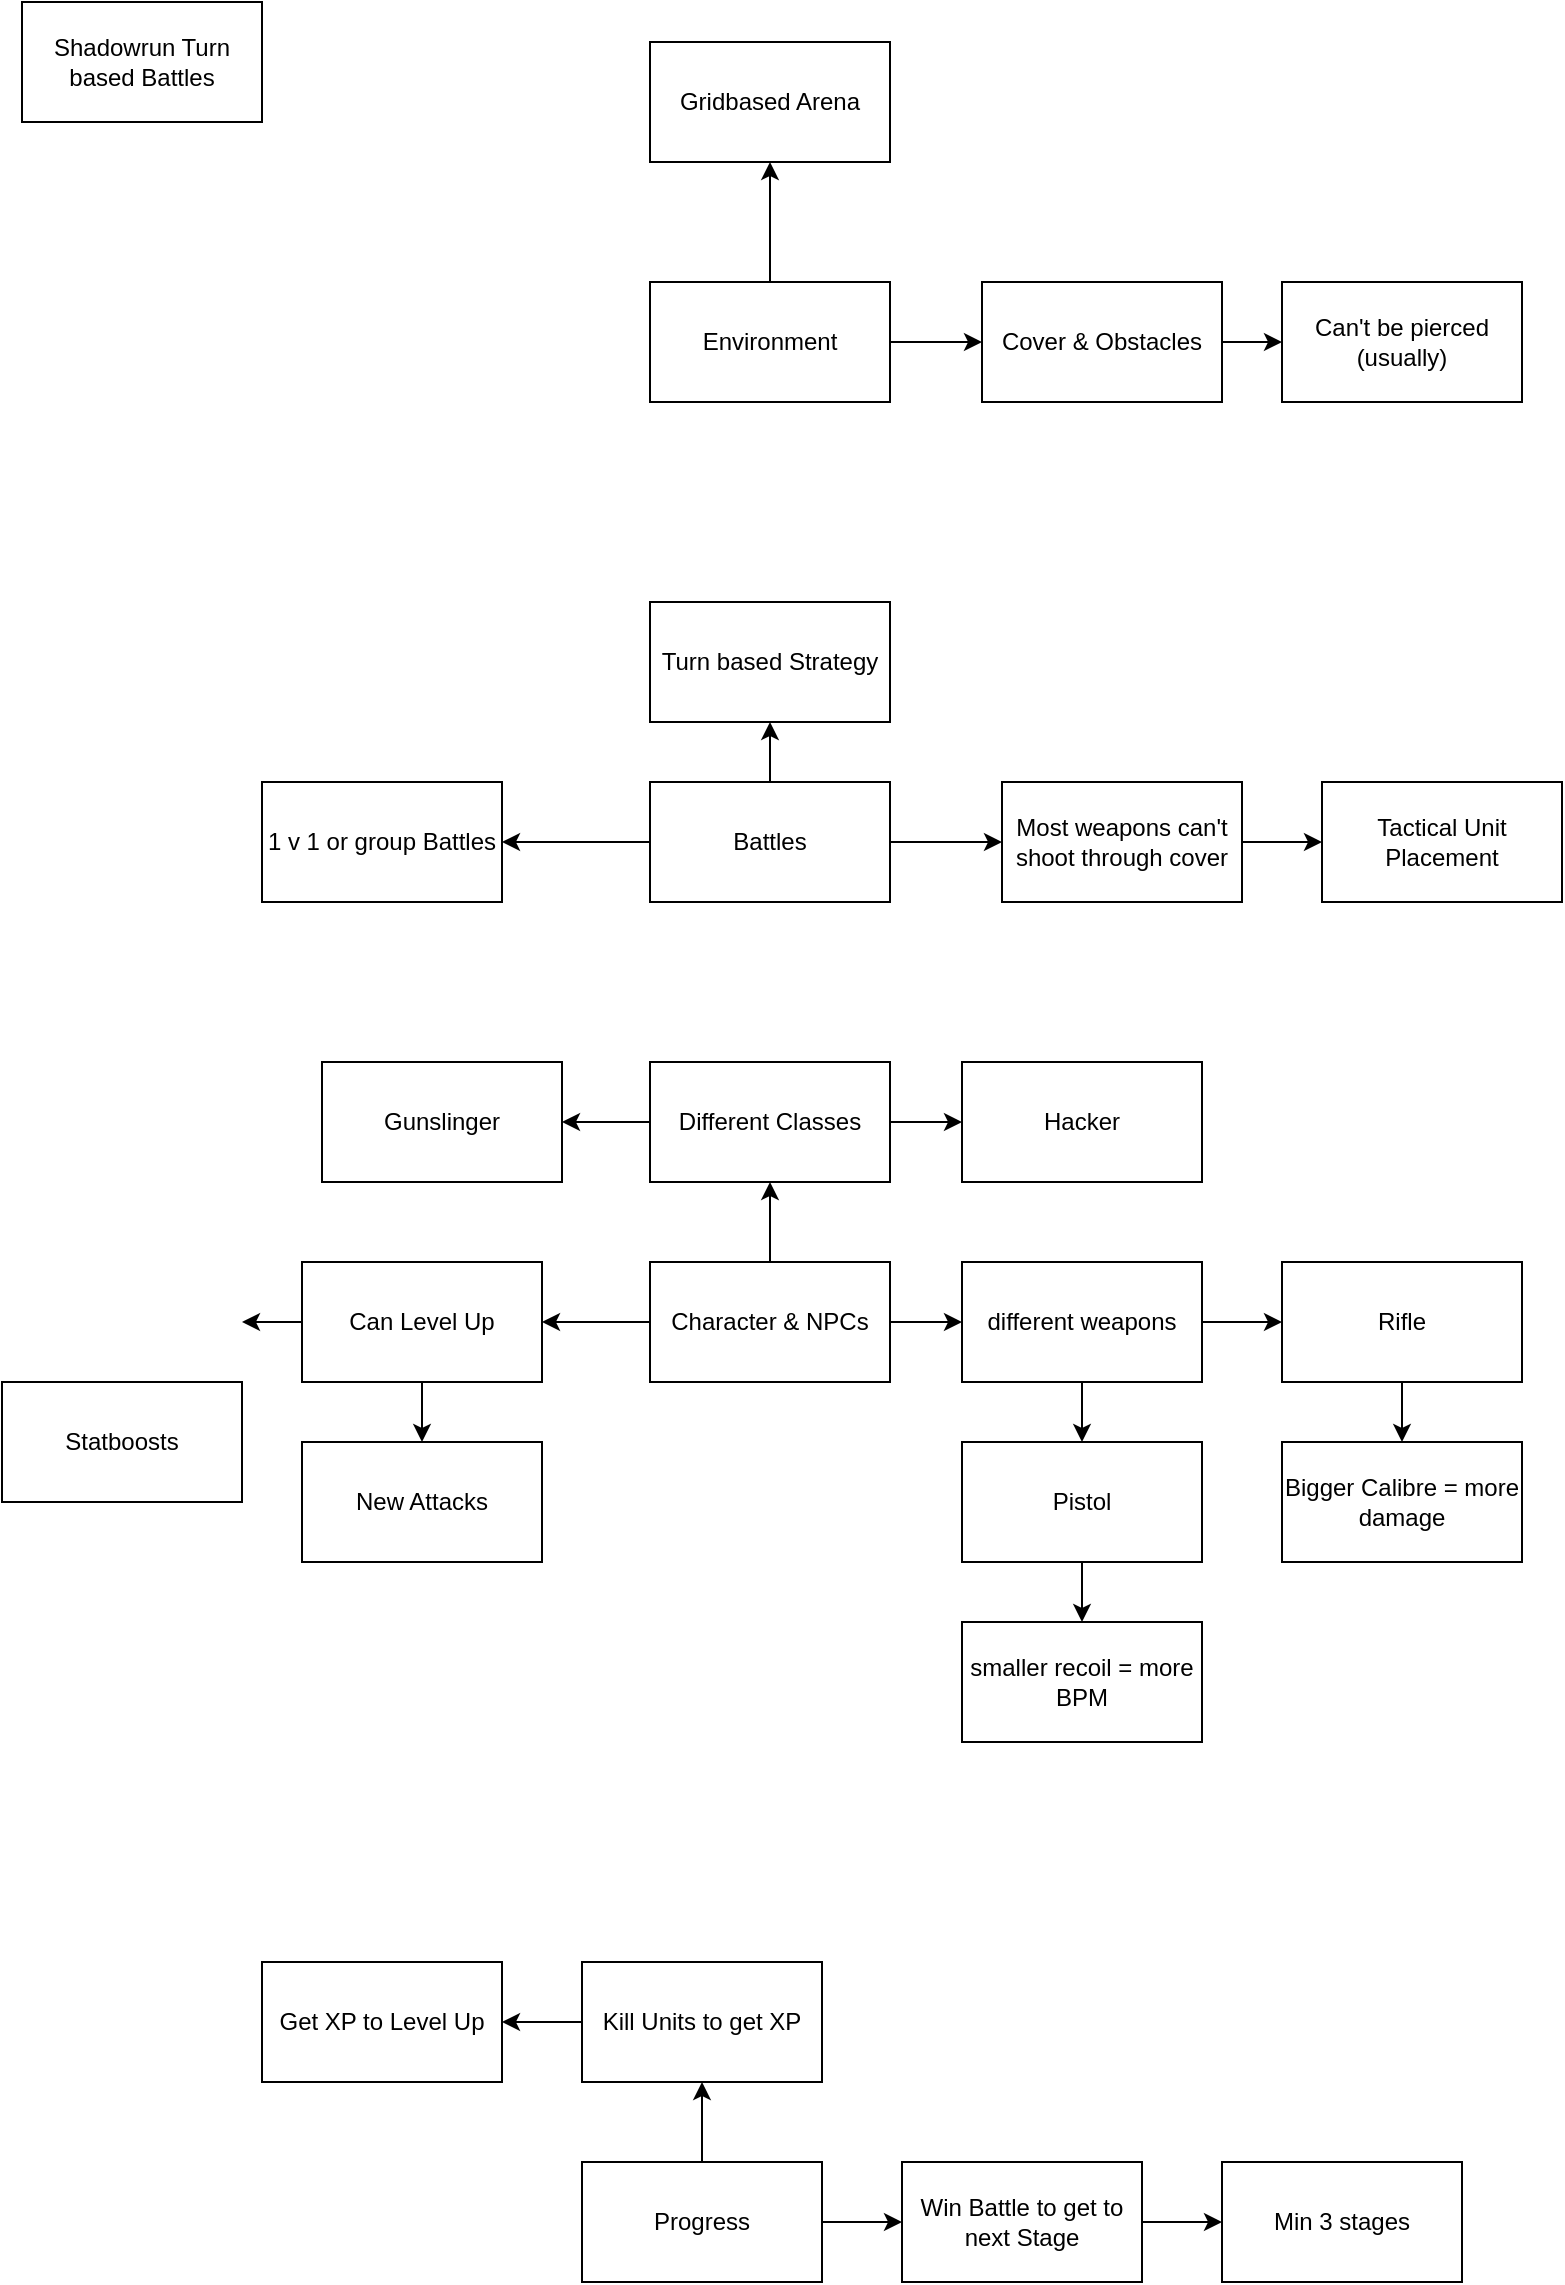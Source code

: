 <mxfile version="14.7.2" type="device"><diagram id="H7nkn56dFaHFILcxqMYG" name="Page-1"><mxGraphModel dx="2031" dy="1089" grid="1" gridSize="10" guides="1" tooltips="1" connect="1" arrows="1" fold="1" page="1" pageScale="1" pageWidth="827" pageHeight="1169" math="0" shadow="0"><root><mxCell id="0"/><mxCell id="1" parent="0"/><mxCell id="uPFjnZpAjh3LkJq4eS8j-1" value="Shadowrun Turn based Battles" style="rounded=0;whiteSpace=wrap;html=1;" vertex="1" parent="1"><mxGeometry x="40" y="20" width="120" height="60" as="geometry"/></mxCell><mxCell id="uPFjnZpAjh3LkJq4eS8j-4" value="" style="edgeStyle=orthogonalEdgeStyle;rounded=0;orthogonalLoop=1;jettySize=auto;html=1;" edge="1" parent="1" source="uPFjnZpAjh3LkJq4eS8j-2" target="uPFjnZpAjh3LkJq4eS8j-3"><mxGeometry relative="1" as="geometry"/></mxCell><mxCell id="uPFjnZpAjh3LkJq4eS8j-6" value="" style="edgeStyle=orthogonalEdgeStyle;rounded=0;orthogonalLoop=1;jettySize=auto;html=1;" edge="1" parent="1" source="uPFjnZpAjh3LkJq4eS8j-2" target="uPFjnZpAjh3LkJq4eS8j-5"><mxGeometry relative="1" as="geometry"/></mxCell><mxCell id="uPFjnZpAjh3LkJq4eS8j-2" value="Environment" style="rounded=0;whiteSpace=wrap;html=1;" vertex="1" parent="1"><mxGeometry x="354" y="160" width="120" height="60" as="geometry"/></mxCell><mxCell id="uPFjnZpAjh3LkJq4eS8j-3" value="Gridbased Arena" style="rounded=0;whiteSpace=wrap;html=1;" vertex="1" parent="1"><mxGeometry x="354" y="40" width="120" height="60" as="geometry"/></mxCell><mxCell id="uPFjnZpAjh3LkJq4eS8j-30" value="" style="edgeStyle=orthogonalEdgeStyle;rounded=0;orthogonalLoop=1;jettySize=auto;html=1;" edge="1" parent="1" source="uPFjnZpAjh3LkJq4eS8j-5" target="uPFjnZpAjh3LkJq4eS8j-29"><mxGeometry relative="1" as="geometry"/></mxCell><mxCell id="uPFjnZpAjh3LkJq4eS8j-5" value="Cover &amp;amp; Obstacles" style="rounded=0;whiteSpace=wrap;html=1;" vertex="1" parent="1"><mxGeometry x="520" y="160" width="120" height="60" as="geometry"/></mxCell><mxCell id="uPFjnZpAjh3LkJq4eS8j-11" value="" style="edgeStyle=orthogonalEdgeStyle;rounded=0;orthogonalLoop=1;jettySize=auto;html=1;" edge="1" parent="1" source="uPFjnZpAjh3LkJq4eS8j-9" target="uPFjnZpAjh3LkJq4eS8j-10"><mxGeometry relative="1" as="geometry"/></mxCell><mxCell id="uPFjnZpAjh3LkJq4eS8j-13" value="" style="edgeStyle=orthogonalEdgeStyle;rounded=0;orthogonalLoop=1;jettySize=auto;html=1;" edge="1" parent="1" source="uPFjnZpAjh3LkJq4eS8j-9" target="uPFjnZpAjh3LkJq4eS8j-12"><mxGeometry relative="1" as="geometry"/></mxCell><mxCell id="uPFjnZpAjh3LkJq4eS8j-32" value="" style="edgeStyle=orthogonalEdgeStyle;rounded=0;orthogonalLoop=1;jettySize=auto;html=1;" edge="1" parent="1" source="uPFjnZpAjh3LkJq4eS8j-9" target="uPFjnZpAjh3LkJq4eS8j-31"><mxGeometry relative="1" as="geometry"/></mxCell><mxCell id="uPFjnZpAjh3LkJq4eS8j-9" value="Battles" style="rounded=0;whiteSpace=wrap;html=1;" vertex="1" parent="1"><mxGeometry x="354" y="410" width="120" height="60" as="geometry"/></mxCell><mxCell id="uPFjnZpAjh3LkJq4eS8j-10" value="Turn based Strategy" style="rounded=0;whiteSpace=wrap;html=1;" vertex="1" parent="1"><mxGeometry x="354" y="320" width="120" height="60" as="geometry"/></mxCell><mxCell id="uPFjnZpAjh3LkJq4eS8j-12" value="1 v 1 or group Battles" style="rounded=0;whiteSpace=wrap;html=1;" vertex="1" parent="1"><mxGeometry x="160" y="410" width="120" height="60" as="geometry"/></mxCell><mxCell id="uPFjnZpAjh3LkJq4eS8j-16" value="" style="edgeStyle=orthogonalEdgeStyle;rounded=0;orthogonalLoop=1;jettySize=auto;html=1;" edge="1" parent="1" source="uPFjnZpAjh3LkJq4eS8j-14" target="uPFjnZpAjh3LkJq4eS8j-15"><mxGeometry relative="1" as="geometry"/></mxCell><mxCell id="uPFjnZpAjh3LkJq4eS8j-18" value="" style="edgeStyle=orthogonalEdgeStyle;rounded=0;orthogonalLoop=1;jettySize=auto;html=1;" edge="1" parent="1" source="uPFjnZpAjh3LkJq4eS8j-14" target="uPFjnZpAjh3LkJq4eS8j-17"><mxGeometry relative="1" as="geometry"/></mxCell><mxCell id="uPFjnZpAjh3LkJq4eS8j-36" value="" style="edgeStyle=orthogonalEdgeStyle;rounded=0;orthogonalLoop=1;jettySize=auto;html=1;" edge="1" parent="1" source="uPFjnZpAjh3LkJq4eS8j-14" target="uPFjnZpAjh3LkJq4eS8j-35"><mxGeometry relative="1" as="geometry"/></mxCell><mxCell id="uPFjnZpAjh3LkJq4eS8j-14" value="Character &amp;amp; NPCs" style="rounded=0;whiteSpace=wrap;html=1;" vertex="1" parent="1"><mxGeometry x="354" y="650" width="120" height="60" as="geometry"/></mxCell><mxCell id="uPFjnZpAjh3LkJq4eS8j-24" value="" style="edgeStyle=orthogonalEdgeStyle;rounded=0;orthogonalLoop=1;jettySize=auto;html=1;" edge="1" parent="1" source="uPFjnZpAjh3LkJq4eS8j-15"><mxGeometry relative="1" as="geometry"><mxPoint x="150" y="680" as="targetPoint"/></mxGeometry></mxCell><mxCell id="uPFjnZpAjh3LkJq4eS8j-26" value="" style="edgeStyle=orthogonalEdgeStyle;rounded=0;orthogonalLoop=1;jettySize=auto;html=1;" edge="1" parent="1" source="uPFjnZpAjh3LkJq4eS8j-15" target="uPFjnZpAjh3LkJq4eS8j-25"><mxGeometry relative="1" as="geometry"/></mxCell><mxCell id="uPFjnZpAjh3LkJq4eS8j-15" value="Can Level Up" style="rounded=0;whiteSpace=wrap;html=1;" vertex="1" parent="1"><mxGeometry x="180" y="650" width="120" height="60" as="geometry"/></mxCell><mxCell id="uPFjnZpAjh3LkJq4eS8j-20" value="" style="edgeStyle=orthogonalEdgeStyle;rounded=0;orthogonalLoop=1;jettySize=auto;html=1;" edge="1" parent="1" source="uPFjnZpAjh3LkJq4eS8j-17" target="uPFjnZpAjh3LkJq4eS8j-19"><mxGeometry relative="1" as="geometry"/></mxCell><mxCell id="uPFjnZpAjh3LkJq4eS8j-22" value="" style="edgeStyle=orthogonalEdgeStyle;rounded=0;orthogonalLoop=1;jettySize=auto;html=1;" edge="1" parent="1" source="uPFjnZpAjh3LkJq4eS8j-17" target="uPFjnZpAjh3LkJq4eS8j-21"><mxGeometry relative="1" as="geometry"/></mxCell><mxCell id="uPFjnZpAjh3LkJq4eS8j-17" value="Different Classes" style="rounded=0;whiteSpace=wrap;html=1;" vertex="1" parent="1"><mxGeometry x="354" y="550" width="120" height="60" as="geometry"/></mxCell><mxCell id="uPFjnZpAjh3LkJq4eS8j-19" value="Gunslinger" style="rounded=0;whiteSpace=wrap;html=1;" vertex="1" parent="1"><mxGeometry x="190" y="550" width="120" height="60" as="geometry"/></mxCell><mxCell id="uPFjnZpAjh3LkJq4eS8j-21" value="Hacker" style="rounded=0;whiteSpace=wrap;html=1;" vertex="1" parent="1"><mxGeometry x="510" y="550" width="120" height="60" as="geometry"/></mxCell><mxCell id="uPFjnZpAjh3LkJq4eS8j-23" value="Statboosts" style="rounded=0;whiteSpace=wrap;html=1;" vertex="1" parent="1"><mxGeometry x="30" y="710" width="120" height="60" as="geometry"/></mxCell><mxCell id="uPFjnZpAjh3LkJq4eS8j-25" value="New Attacks" style="rounded=0;whiteSpace=wrap;html=1;" vertex="1" parent="1"><mxGeometry x="180" y="740" width="120" height="60" as="geometry"/></mxCell><mxCell id="uPFjnZpAjh3LkJq4eS8j-29" value="Can't be pierced (usually)" style="rounded=0;whiteSpace=wrap;html=1;" vertex="1" parent="1"><mxGeometry x="670" y="160" width="120" height="60" as="geometry"/></mxCell><mxCell id="uPFjnZpAjh3LkJq4eS8j-34" value="" style="edgeStyle=orthogonalEdgeStyle;rounded=0;orthogonalLoop=1;jettySize=auto;html=1;" edge="1" parent="1" source="uPFjnZpAjh3LkJq4eS8j-31" target="uPFjnZpAjh3LkJq4eS8j-33"><mxGeometry relative="1" as="geometry"/></mxCell><mxCell id="uPFjnZpAjh3LkJq4eS8j-31" value="Most weapons can't shoot through cover" style="rounded=0;whiteSpace=wrap;html=1;" vertex="1" parent="1"><mxGeometry x="530" y="410" width="120" height="60" as="geometry"/></mxCell><mxCell id="uPFjnZpAjh3LkJq4eS8j-33" value="Tactical Unit Placement" style="rounded=0;whiteSpace=wrap;html=1;" vertex="1" parent="1"><mxGeometry x="690" y="410" width="120" height="60" as="geometry"/></mxCell><mxCell id="uPFjnZpAjh3LkJq4eS8j-39" value="" style="edgeStyle=orthogonalEdgeStyle;rounded=0;orthogonalLoop=1;jettySize=auto;html=1;" edge="1" parent="1" source="uPFjnZpAjh3LkJq4eS8j-35" target="uPFjnZpAjh3LkJq4eS8j-38"><mxGeometry relative="1" as="geometry"/></mxCell><mxCell id="uPFjnZpAjh3LkJq4eS8j-40" value="" style="edgeStyle=orthogonalEdgeStyle;rounded=0;orthogonalLoop=1;jettySize=auto;html=1;" edge="1" parent="1" source="uPFjnZpAjh3LkJq4eS8j-35" target="uPFjnZpAjh3LkJq4eS8j-37"><mxGeometry relative="1" as="geometry"/></mxCell><mxCell id="uPFjnZpAjh3LkJq4eS8j-35" value="different weapons" style="rounded=0;whiteSpace=wrap;html=1;" vertex="1" parent="1"><mxGeometry x="510" y="650" width="120" height="60" as="geometry"/></mxCell><mxCell id="uPFjnZpAjh3LkJq4eS8j-42" value="" style="edgeStyle=orthogonalEdgeStyle;rounded=0;orthogonalLoop=1;jettySize=auto;html=1;" edge="1" parent="1" source="uPFjnZpAjh3LkJq4eS8j-37" target="uPFjnZpAjh3LkJq4eS8j-41"><mxGeometry relative="1" as="geometry"/></mxCell><mxCell id="uPFjnZpAjh3LkJq4eS8j-37" value="Pistol" style="rounded=0;whiteSpace=wrap;html=1;" vertex="1" parent="1"><mxGeometry x="510" y="740" width="120" height="60" as="geometry"/></mxCell><mxCell id="uPFjnZpAjh3LkJq4eS8j-44" value="" style="edgeStyle=orthogonalEdgeStyle;rounded=0;orthogonalLoop=1;jettySize=auto;html=1;" edge="1" parent="1" source="uPFjnZpAjh3LkJq4eS8j-38" target="uPFjnZpAjh3LkJq4eS8j-43"><mxGeometry relative="1" as="geometry"/></mxCell><mxCell id="uPFjnZpAjh3LkJq4eS8j-38" value="Rifle" style="rounded=0;whiteSpace=wrap;html=1;" vertex="1" parent="1"><mxGeometry x="670" y="650" width="120" height="60" as="geometry"/></mxCell><mxCell id="uPFjnZpAjh3LkJq4eS8j-41" value="smaller recoil = more BPM" style="rounded=0;whiteSpace=wrap;html=1;" vertex="1" parent="1"><mxGeometry x="510" y="830" width="120" height="60" as="geometry"/></mxCell><mxCell id="uPFjnZpAjh3LkJq4eS8j-43" value="Bigger Calibre = more damage" style="rounded=0;whiteSpace=wrap;html=1;" vertex="1" parent="1"><mxGeometry x="670" y="740" width="120" height="60" as="geometry"/></mxCell><mxCell id="uPFjnZpAjh3LkJq4eS8j-49" value="" style="edgeStyle=orthogonalEdgeStyle;rounded=0;orthogonalLoop=1;jettySize=auto;html=1;" edge="1" parent="1" source="uPFjnZpAjh3LkJq4eS8j-47" target="uPFjnZpAjh3LkJq4eS8j-48"><mxGeometry relative="1" as="geometry"/></mxCell><mxCell id="uPFjnZpAjh3LkJq4eS8j-53" value="" style="edgeStyle=orthogonalEdgeStyle;rounded=0;orthogonalLoop=1;jettySize=auto;html=1;" edge="1" parent="1" source="uPFjnZpAjh3LkJq4eS8j-47" target="uPFjnZpAjh3LkJq4eS8j-52"><mxGeometry relative="1" as="geometry"/></mxCell><mxCell id="uPFjnZpAjh3LkJq4eS8j-47" value="Progress" style="rounded=0;whiteSpace=wrap;html=1;" vertex="1" parent="1"><mxGeometry x="320" y="1100" width="120" height="60" as="geometry"/></mxCell><mxCell id="uPFjnZpAjh3LkJq4eS8j-51" value="" style="edgeStyle=orthogonalEdgeStyle;rounded=0;orthogonalLoop=1;jettySize=auto;html=1;" edge="1" parent="1" source="uPFjnZpAjh3LkJq4eS8j-48" target="uPFjnZpAjh3LkJq4eS8j-50"><mxGeometry relative="1" as="geometry"/></mxCell><mxCell id="uPFjnZpAjh3LkJq4eS8j-48" value="Kill Units to get XP" style="rounded=0;whiteSpace=wrap;html=1;" vertex="1" parent="1"><mxGeometry x="320" y="1000" width="120" height="60" as="geometry"/></mxCell><mxCell id="uPFjnZpAjh3LkJq4eS8j-50" value="Get XP to Level Up" style="rounded=0;whiteSpace=wrap;html=1;" vertex="1" parent="1"><mxGeometry x="160" y="1000" width="120" height="60" as="geometry"/></mxCell><mxCell id="uPFjnZpAjh3LkJq4eS8j-55" value="" style="edgeStyle=orthogonalEdgeStyle;rounded=0;orthogonalLoop=1;jettySize=auto;html=1;" edge="1" parent="1" source="uPFjnZpAjh3LkJq4eS8j-52" target="uPFjnZpAjh3LkJq4eS8j-54"><mxGeometry relative="1" as="geometry"/></mxCell><mxCell id="uPFjnZpAjh3LkJq4eS8j-52" value="Win Battle to get to next Stage" style="rounded=0;whiteSpace=wrap;html=1;" vertex="1" parent="1"><mxGeometry x="480" y="1100" width="120" height="60" as="geometry"/></mxCell><mxCell id="uPFjnZpAjh3LkJq4eS8j-54" value="Min 3 stages" style="rounded=0;whiteSpace=wrap;html=1;" vertex="1" parent="1"><mxGeometry x="640" y="1100" width="120" height="60" as="geometry"/></mxCell></root></mxGraphModel></diagram></mxfile>